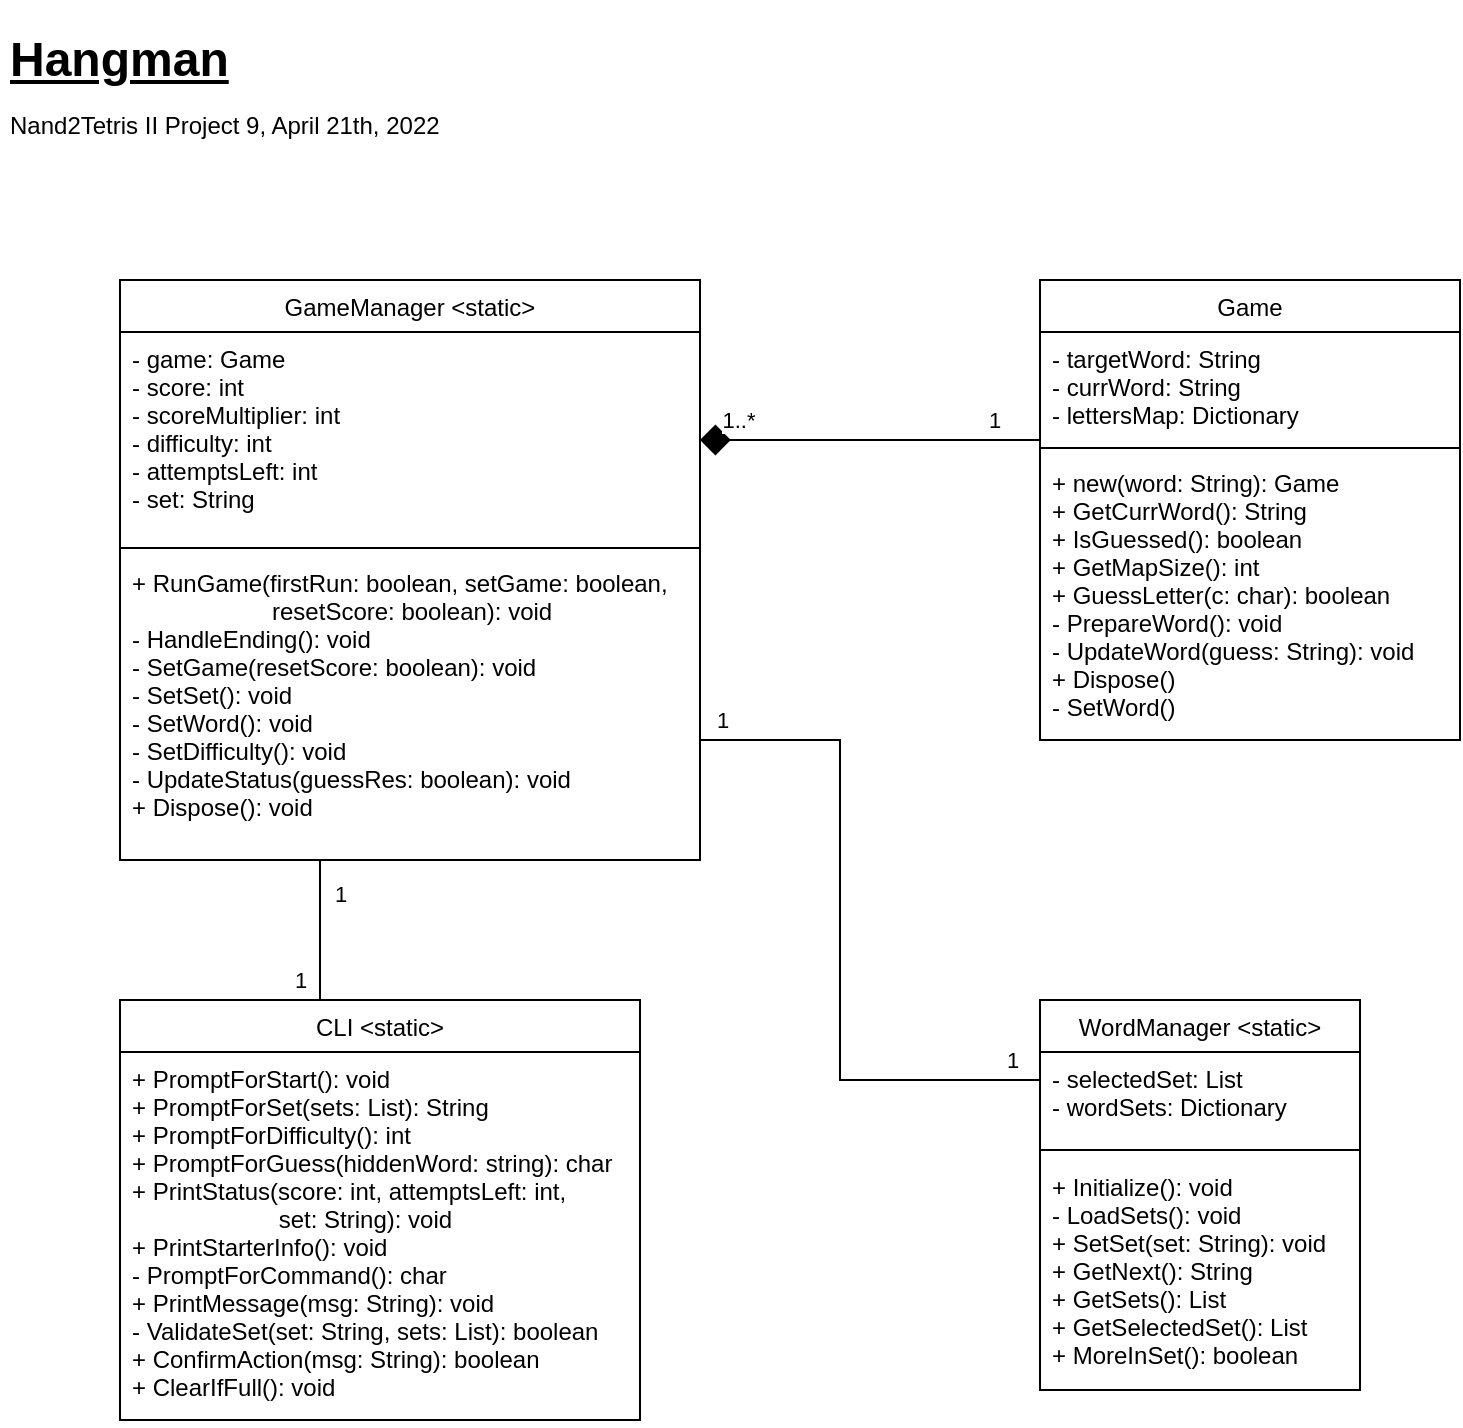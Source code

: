 <mxfile version="18.0.1" type="device"><diagram id="C5RBs43oDa-KdzZeNtuy" name="Page-1"><mxGraphModel dx="1578" dy="813" grid="1" gridSize="10" guides="1" tooltips="1" connect="1" arrows="1" fold="1" page="1" pageScale="1" pageWidth="827" pageHeight="1169" background="#FFFFFF" math="0" shadow="0"><root><mxCell id="WIyWlLk6GJQsqaUBKTNV-0"/><mxCell id="WIyWlLk6GJQsqaUBKTNV-1" parent="WIyWlLk6GJQsqaUBKTNV-0"/><mxCell id="zkfFHV4jXpPFQw0GAbJ--0" value="GameManager &lt;static&gt;" style="swimlane;fontStyle=0;align=center;verticalAlign=top;childLayout=stackLayout;horizontal=1;startSize=26;horizontalStack=0;resizeParent=1;resizeLast=0;collapsible=1;marginBottom=0;rounded=0;shadow=0;strokeWidth=1;" parent="WIyWlLk6GJQsqaUBKTNV-1" vertex="1"><mxGeometry x="80" y="150" width="290" height="290" as="geometry"><mxRectangle x="230" y="140" width="160" height="26" as="alternateBounds"/></mxGeometry></mxCell><mxCell id="zkfFHV4jXpPFQw0GAbJ--1" value="- game: Game&#10;- score: int&#10;- scoreMultiplier: int&#10;- difficulty: int&#10;- attemptsLeft: int&#10;- set: String&#10;" style="text;align=left;verticalAlign=top;spacingLeft=4;spacingRight=4;overflow=hidden;rotatable=0;points=[[0,0.5],[1,0.5]];portConstraint=eastwest;rounded=0;" parent="zkfFHV4jXpPFQw0GAbJ--0" vertex="1"><mxGeometry y="26" width="290" height="104" as="geometry"/></mxCell><mxCell id="zkfFHV4jXpPFQw0GAbJ--4" value="" style="line;html=1;strokeWidth=1;align=left;verticalAlign=middle;spacingTop=-1;spacingLeft=3;spacingRight=3;rotatable=0;labelPosition=right;points=[];portConstraint=eastwest;rounded=0;" parent="zkfFHV4jXpPFQw0GAbJ--0" vertex="1"><mxGeometry y="130" width="290" height="8" as="geometry"/></mxCell><mxCell id="zkfFHV4jXpPFQw0GAbJ--5" value="+ RunGame(firstRun: boolean, setGame: boolean,&#10;                     resetScore: boolean): void&#10;- HandleEnding(): void&#10;- SetGame(resetScore: boolean): void&#10;- SetSet(): void&#10;- SetWord(): void&#10;- SetDifficulty(): void&#10;- UpdateStatus(guessRes: boolean): void&#10;+ Dispose(): void" style="text;align=left;verticalAlign=top;spacingLeft=4;spacingRight=4;overflow=hidden;rotatable=0;points=[[0,0.5],[1,0.5]];portConstraint=eastwest;rounded=0;" parent="zkfFHV4jXpPFQw0GAbJ--0" vertex="1"><mxGeometry y="138" width="290" height="152" as="geometry"/></mxCell><mxCell id="6lsy7QGuc8A45YBpgQ-o-9" style="edgeStyle=orthogonalEdgeStyle;rounded=0;orthogonalLoop=1;jettySize=auto;html=1;endArrow=none;endFill=0;endSize=13;" parent="WIyWlLk6GJQsqaUBKTNV-1" source="zkfFHV4jXpPFQw0GAbJ--6" target="zkfFHV4jXpPFQw0GAbJ--0" edge="1"><mxGeometry relative="1" as="geometry"><Array as="points"><mxPoint x="180" y="470"/><mxPoint x="180" y="470"/></Array></mxGeometry></mxCell><mxCell id="6lsy7QGuc8A45YBpgQ-o-11" value="1" style="edgeLabel;html=1;align=center;verticalAlign=middle;resizable=0;points=[];" parent="6lsy7QGuc8A45YBpgQ-o-9" vertex="1" connectable="0"><mxGeometry x="-0.703" relative="1" as="geometry"><mxPoint x="-10" as="offset"/></mxGeometry></mxCell><mxCell id="6lsy7QGuc8A45YBpgQ-o-12" value="1" style="edgeLabel;html=1;align=center;verticalAlign=middle;resizable=0;points=[];" parent="6lsy7QGuc8A45YBpgQ-o-9" vertex="1" connectable="0"><mxGeometry x="0.8" relative="1" as="geometry"><mxPoint x="10" y="10" as="offset"/></mxGeometry></mxCell><mxCell id="zkfFHV4jXpPFQw0GAbJ--6" value="CLI &lt;static&gt;" style="swimlane;fontStyle=0;align=center;verticalAlign=top;childLayout=stackLayout;horizontal=1;startSize=26;horizontalStack=0;resizeParent=1;resizeLast=0;collapsible=1;marginBottom=0;rounded=0;shadow=0;strokeWidth=1;" parent="WIyWlLk6GJQsqaUBKTNV-1" vertex="1"><mxGeometry x="80" y="510" width="260" height="210" as="geometry"><mxRectangle x="130" y="380" width="160" height="26" as="alternateBounds"/></mxGeometry></mxCell><mxCell id="zkfFHV4jXpPFQw0GAbJ--11" value="+ PromptForStart(): void&#10;+ PromptForSet(sets: List): String&#10;+ PromptForDifficulty(): int&#10;+ PromptForGuess(hiddenWord: string): char&#10;+ PrintStatus(score: int, attemptsLeft: int,&#10;                      set: String): void&#10;+ PrintStarterInfo(): void&#10;- PromptForCommand(): char&#10;+ PrintMessage(msg: String): void&#10;- ValidateSet(set: String, sets: List): boolean&#10;+ ConfirmAction(msg: String): boolean&#10;+ ClearIfFull(): void" style="text;align=left;verticalAlign=top;spacingLeft=4;spacingRight=4;overflow=hidden;rotatable=0;points=[[0,0.5],[1,0.5]];portConstraint=eastwest;rounded=0;" parent="zkfFHV4jXpPFQw0GAbJ--6" vertex="1"><mxGeometry y="26" width="260" height="184" as="geometry"/></mxCell><mxCell id="6lsy7QGuc8A45YBpgQ-o-10" style="edgeStyle=orthogonalEdgeStyle;rounded=0;orthogonalLoop=1;jettySize=auto;html=1;endArrow=none;endFill=0;endSize=13;" parent="WIyWlLk6GJQsqaUBKTNV-1" source="zkfFHV4jXpPFQw0GAbJ--13" target="zkfFHV4jXpPFQw0GAbJ--0" edge="1"><mxGeometry relative="1" as="geometry"><Array as="points"><mxPoint x="440" y="550"/><mxPoint x="440" y="380"/></Array></mxGeometry></mxCell><mxCell id="6lsy7QGuc8A45YBpgQ-o-13" value="1" style="edgeLabel;html=1;align=center;verticalAlign=middle;resizable=0;points=[];" parent="6lsy7QGuc8A45YBpgQ-o-10" vertex="1" connectable="0"><mxGeometry x="0.827" y="2" relative="1" as="geometry"><mxPoint x="-19" y="-12" as="offset"/></mxGeometry></mxCell><mxCell id="6lsy7QGuc8A45YBpgQ-o-14" value="1" style="edgeLabel;html=1;align=center;verticalAlign=middle;resizable=0;points=[];" parent="6lsy7QGuc8A45YBpgQ-o-10" vertex="1" connectable="0"><mxGeometry x="-0.897" y="1" relative="1" as="geometry"><mxPoint x="3" y="-11" as="offset"/></mxGeometry></mxCell><mxCell id="zkfFHV4jXpPFQw0GAbJ--13" value="WordManager &lt;static&gt;" style="swimlane;fontStyle=0;align=center;verticalAlign=top;childLayout=stackLayout;horizontal=1;startSize=26;horizontalStack=0;resizeParent=1;resizeLast=0;collapsible=1;marginBottom=0;rounded=0;shadow=0;strokeWidth=1;" parent="WIyWlLk6GJQsqaUBKTNV-1" vertex="1"><mxGeometry x="540" y="510" width="160" height="195" as="geometry"><mxRectangle x="340" y="380" width="170" height="26" as="alternateBounds"/></mxGeometry></mxCell><mxCell id="zkfFHV4jXpPFQw0GAbJ--14" value="- selectedSet: List&#10;- wordSets: Dictionary" style="text;align=left;verticalAlign=top;spacingLeft=4;spacingRight=4;overflow=hidden;rotatable=0;points=[[0,0.5],[1,0.5]];portConstraint=eastwest;rounded=0;" parent="zkfFHV4jXpPFQw0GAbJ--13" vertex="1"><mxGeometry y="26" width="160" height="44" as="geometry"/></mxCell><mxCell id="zkfFHV4jXpPFQw0GAbJ--15" value="" style="line;html=1;strokeWidth=1;align=left;verticalAlign=middle;spacingTop=-1;spacingLeft=3;spacingRight=3;rotatable=0;labelPosition=right;points=[];portConstraint=eastwest;rounded=0;" parent="zkfFHV4jXpPFQw0GAbJ--13" vertex="1"><mxGeometry y="70" width="160" height="10" as="geometry"/></mxCell><mxCell id="vrSd2s51e3_bHsfUFQCW-19" value="+ Initialize(): void&#10;- LoadSets(): void&#10;+ SetSet(set: String): void&#10;+ GetNext(): String&#10;+ GetSets(): List&#10;+ GetSelectedSet(): List&#10;+ MoreInSet(): boolean" style="text;align=left;verticalAlign=top;spacingLeft=4;spacingRight=4;overflow=hidden;rotatable=0;points=[[0,0.5],[1,0.5]];portConstraint=eastwest;rounded=0;" parent="zkfFHV4jXpPFQw0GAbJ--13" vertex="1"><mxGeometry y="80" width="160" height="110" as="geometry"/></mxCell><mxCell id="zkfFHV4jXpPFQw0GAbJ--17" value="Game" style="swimlane;fontStyle=0;align=center;verticalAlign=top;childLayout=stackLayout;horizontal=1;startSize=26;horizontalStack=0;resizeParent=1;resizeLast=0;collapsible=1;marginBottom=0;rounded=0;shadow=0;strokeWidth=1;" parent="WIyWlLk6GJQsqaUBKTNV-1" vertex="1"><mxGeometry x="540" y="150" width="210" height="230" as="geometry"><mxRectangle x="480" y="40" width="160" height="26" as="alternateBounds"/></mxGeometry></mxCell><mxCell id="zkfFHV4jXpPFQw0GAbJ--18" value="- targetWord: String&#10;- currWord: String&#10;- lettersMap: Dictionary" style="text;align=left;verticalAlign=top;spacingLeft=4;spacingRight=4;overflow=hidden;rotatable=0;points=[[0,0.5],[1,0.5]];portConstraint=eastwest;rounded=0;" parent="zkfFHV4jXpPFQw0GAbJ--17" vertex="1"><mxGeometry y="26" width="210" height="54" as="geometry"/></mxCell><mxCell id="zkfFHV4jXpPFQw0GAbJ--23" value="" style="line;html=1;strokeWidth=1;align=left;verticalAlign=middle;spacingTop=-1;spacingLeft=3;spacingRight=3;rotatable=0;labelPosition=right;points=[];portConstraint=eastwest;rounded=0;" parent="zkfFHV4jXpPFQw0GAbJ--17" vertex="1"><mxGeometry y="80" width="210" height="8" as="geometry"/></mxCell><mxCell id="zkfFHV4jXpPFQw0GAbJ--24" value="+ new(word: String): Game&#10;+ GetCurrWord(): String&#10;+ IsGuessed(): boolean&#10;+ GetMapSize(): int&#10;+ GuessLetter(c: char): boolean&#10;- PrepareWord(): void&#10;- UpdateWord(guess: String): void&#10;+ Dispose()&#10;- SetWord()" style="text;align=left;verticalAlign=top;spacingLeft=4;spacingRight=4;overflow=hidden;rotatable=0;points=[[0,0.5],[1,0.5]];portConstraint=eastwest;rounded=0;" parent="zkfFHV4jXpPFQw0GAbJ--17" vertex="1"><mxGeometry y="88" width="210" height="142" as="geometry"/></mxCell><mxCell id="vrSd2s51e3_bHsfUFQCW-11" value="" style="edgeStyle=orthogonalEdgeStyle;rounded=0;orthogonalLoop=1;jettySize=auto;html=1;endArrow=diamond;endFill=1;strokeWidth=1;endSize=13;startArrow=none;" parent="WIyWlLk6GJQsqaUBKTNV-1" source="zkfFHV4jXpPFQw0GAbJ--17" target="zkfFHV4jXpPFQw0GAbJ--0" edge="1"><mxGeometry relative="1" as="geometry"><mxPoint x="310" y="180" as="targetPoint"/><mxPoint x="420" y="180" as="sourcePoint"/><Array as="points"><mxPoint x="530" y="230"/><mxPoint x="530" y="230"/></Array></mxGeometry></mxCell><mxCell id="6lsy7QGuc8A45YBpgQ-o-6" value="1..*" style="edgeLabel;html=1;align=center;verticalAlign=middle;resizable=0;points=[];" parent="vrSd2s51e3_bHsfUFQCW-11" vertex="1" connectable="0"><mxGeometry x="0.594" relative="1" as="geometry"><mxPoint x="-16" y="-10" as="offset"/></mxGeometry></mxCell><mxCell id="6lsy7QGuc8A45YBpgQ-o-8" value="1" style="edgeLabel;html=1;align=center;verticalAlign=middle;resizable=0;points=[];" parent="vrSd2s51e3_bHsfUFQCW-11" vertex="1" connectable="0"><mxGeometry x="-0.778" y="2" relative="1" as="geometry"><mxPoint x="-4" y="-12" as="offset"/></mxGeometry></mxCell><mxCell id="6lsy7QGuc8A45YBpgQ-o-0" value="&lt;h1&gt;&lt;span&gt;&lt;u&gt;Hangman&lt;br&gt;&lt;/u&gt;&lt;/span&gt;&lt;span style=&quot;font-size: 12px ; font-weight: normal&quot;&gt;Nand2Tetris II Project 9, April 21th, 2022&lt;/span&gt;&lt;/h1&gt;" style="text;html=1;strokeColor=none;fillColor=none;spacing=5;spacingTop=-20;whiteSpace=wrap;overflow=hidden;rounded=0;align=left;" parent="WIyWlLk6GJQsqaUBKTNV-1" vertex="1"><mxGeometry x="20" y="20" width="360" height="70" as="geometry"/></mxCell></root></mxGraphModel></diagram></mxfile>